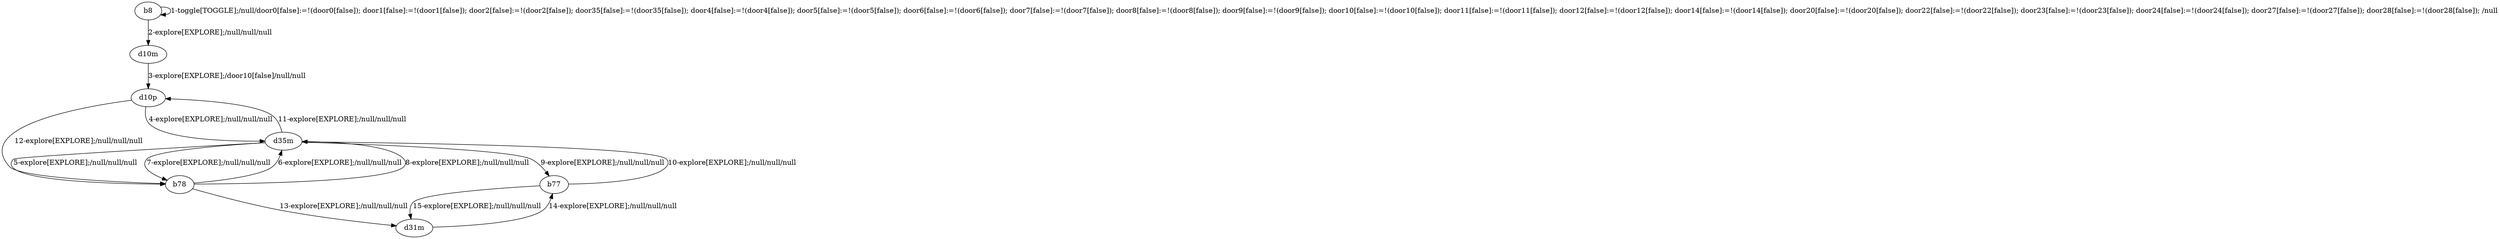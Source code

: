 # Total number of goals covered by this test: 2
# b77 --> d35m
# d35m --> b78

digraph g {
"b8" -> "b8" [label = "1-toggle[TOGGLE];/null/door0[false]:=!(door0[false]); door1[false]:=!(door1[false]); door2[false]:=!(door2[false]); door35[false]:=!(door35[false]); door4[false]:=!(door4[false]); door5[false]:=!(door5[false]); door6[false]:=!(door6[false]); door7[false]:=!(door7[false]); door8[false]:=!(door8[false]); door9[false]:=!(door9[false]); door10[false]:=!(door10[false]); door11[false]:=!(door11[false]); door12[false]:=!(door12[false]); door14[false]:=!(door14[false]); door20[false]:=!(door20[false]); door22[false]:=!(door22[false]); door23[false]:=!(door23[false]); door24[false]:=!(door24[false]); door27[false]:=!(door27[false]); door28[false]:=!(door28[false]); /null"];
"b8" -> "d10m" [label = "2-explore[EXPLORE];/null/null/null"];
"d10m" -> "d10p" [label = "3-explore[EXPLORE];/door10[false]/null/null"];
"d10p" -> "d35m" [label = "4-explore[EXPLORE];/null/null/null"];
"d35m" -> "b78" [label = "5-explore[EXPLORE];/null/null/null"];
"b78" -> "d35m" [label = "6-explore[EXPLORE];/null/null/null"];
"d35m" -> "b78" [label = "7-explore[EXPLORE];/null/null/null"];
"b78" -> "d35m" [label = "8-explore[EXPLORE];/null/null/null"];
"d35m" -> "b77" [label = "9-explore[EXPLORE];/null/null/null"];
"b77" -> "d35m" [label = "10-explore[EXPLORE];/null/null/null"];
"d35m" -> "d10p" [label = "11-explore[EXPLORE];/null/null/null"];
"d10p" -> "b78" [label = "12-explore[EXPLORE];/null/null/null"];
"b78" -> "d31m" [label = "13-explore[EXPLORE];/null/null/null"];
"d31m" -> "b77" [label = "14-explore[EXPLORE];/null/null/null"];
"b77" -> "d31m" [label = "15-explore[EXPLORE];/null/null/null"];
}
